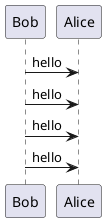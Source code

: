 @startuml
Bob -> Alice : hello
Bob -> Alice : hello
Bob -> Alice : hello
Bob -> Alice : hello

@enduml
